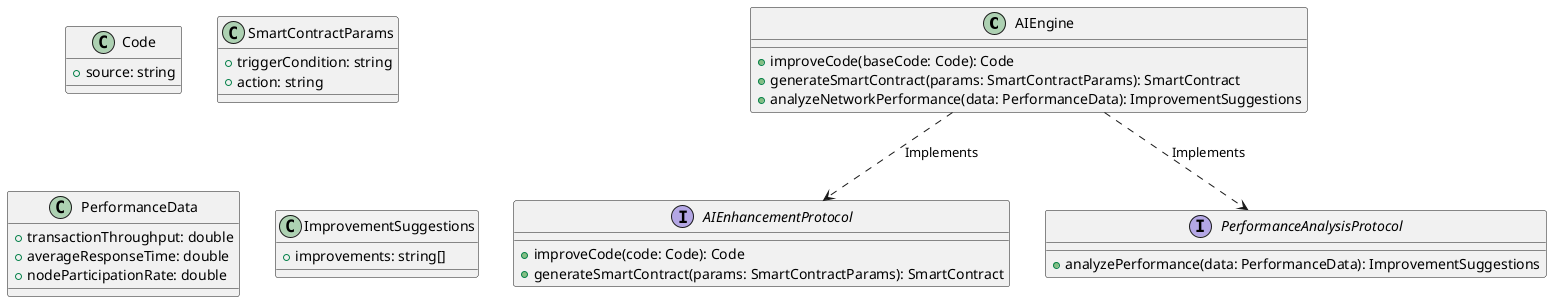 @startuml
class AIEngine {
    +improveCode(baseCode: Code): Code
    +generateSmartContract(params: SmartContractParams): SmartContract
    +analyzeNetworkPerformance(data: PerformanceData): ImprovementSuggestions
}

class Code {
    +source: string
}

class SmartContractParams {
    +triggerCondition: string
    +action: string
}

class PerformanceData {
    +transactionThroughput: double
    +averageResponseTime: double
    +nodeParticipationRate: double
}

class ImprovementSuggestions {
    +improvements: string[]
}

interface AIEnhancementProtocol {
    +improveCode(code: Code): Code
    +generateSmartContract(params: SmartContractParams): SmartContract
}

interface PerformanceAnalysisProtocol {
    +analyzePerformance(data: PerformanceData): ImprovementSuggestions
}

AIEngine ..> AIEnhancementProtocol : "Implements"
AIEngine ..> PerformanceAnalysisProtocol : "Implements"

@enduml
